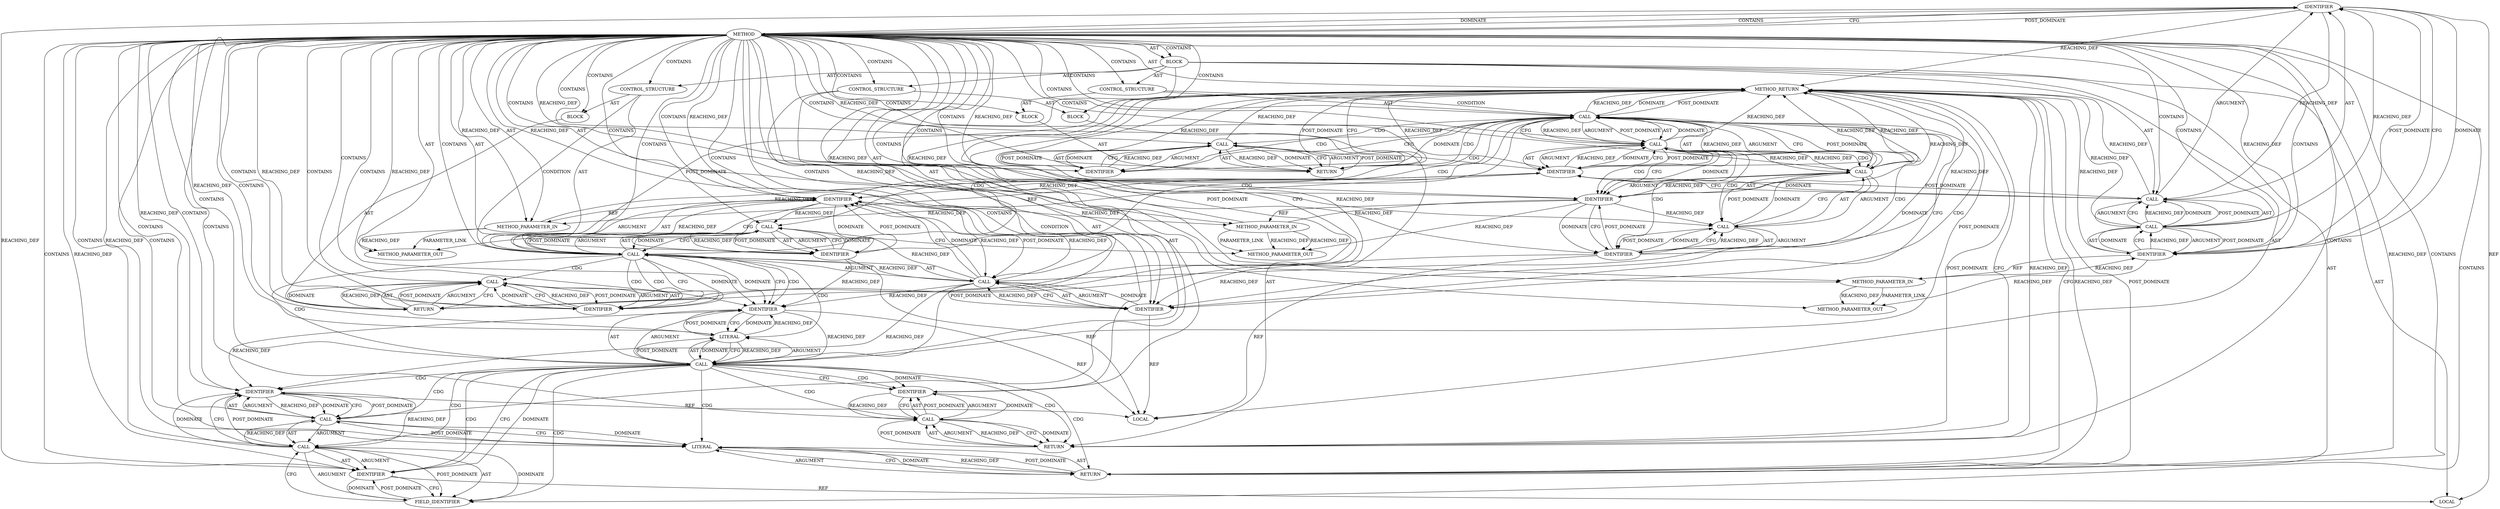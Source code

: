 digraph {
  7302 [label=IDENTIFIER ORDER=1 ARGUMENT_INDEX=1 CODE="ctx" COLUMN_NUMBER=22 LINE_NUMBER=720 TYPE_FULL_NAME="tls_context*" NAME="ctx"]
  7327 [label=CALL ORDER=1 ARGUMENT_INDEX=-1 CODE="-EFAULT" COLUMN_NUMBER=10 METHOD_FULL_NAME="<operator>.minus" LINE_NUMBER=727 TYPE_FULL_NAME="<empty>" DISPATCH_TYPE="STATIC_DISPATCH" SIGNATURE="" NAME="<operator>.minus"]
  7305 [label=LOCAL ORDER=3 CODE="unsigned int value" COLUMN_NUMBER=15 LINE_NUMBER=721 TYPE_FULL_NAME="unsigned int" NAME="value"]
  21473 [label=METHOD_PARAMETER_OUT ORDER=3 CODE="unsigned int optlen" IS_VARIADIC=false COLUMN_NUMBER=8 LINE_NUMBER=718 TYPE_FULL_NAME="unsigned int" EVALUATION_STRATEGY="BY_VALUE" INDEX=3 NAME="optlen"]
  7297 [label=METHOD_PARAMETER_IN ORDER=2 CODE="sockptr_t optval" IS_VARIADIC=false COLUMN_NUMBER=53 LINE_NUMBER=717 TYPE_FULL_NAME="sockptr_t" EVALUATION_STRATEGY="BY_VALUE" INDEX=2 NAME="optval"]
  7337 [label=CALL ORDER=7 ARGUMENT_INDEX=-1 CODE="ctx->zerocopy_sendfile = value" COLUMN_NUMBER=2 METHOD_FULL_NAME="<operator>.assignment" LINE_NUMBER=732 TYPE_FULL_NAME="<empty>" DISPATCH_TYPE="STATIC_DISPATCH" SIGNATURE="" NAME="<operator>.assignment"]
  7325 [label=BLOCK ORDER=2 ARGUMENT_INDEX=-1 CODE="<empty>" COLUMN_NUMBER=3 LINE_NUMBER=727 TYPE_FULL_NAME="void"]
  7328 [label=IDENTIFIER ORDER=1 ARGUMENT_INDEX=1 CODE="EFAULT" COLUMN_NUMBER=11 LINE_NUMBER=727 TYPE_FULL_NAME="ANY" NAME="EFAULT"]
  7340 [label=FIELD_IDENTIFIER ORDER=2 ARGUMENT_INDEX=2 CODE="zerocopy_sendfile" COLUMN_NUMBER=2 LINE_NUMBER=732 CANONICAL_NAME="zerocopy_sendfile"]
  7303 [label=CALL ORDER=2 ARGUMENT_INDEX=2 CODE="tls_get_ctx(sk)" COLUMN_NUMBER=28 METHOD_FULL_NAME="tls_get_ctx" LINE_NUMBER=720 TYPE_FULL_NAME="<empty>" DISPATCH_TYPE="STATIC_DISPATCH" SIGNATURE="" NAME="tls_get_ctx"]
  7344 [label=METHOD_RETURN ORDER=5 CODE="RET" COLUMN_NUMBER=1 LINE_NUMBER=717 TYPE_FULL_NAME="int" EVALUATION_STRATEGY="BY_VALUE"]
  7310 [label=CALL ORDER=2 ARGUMENT_INDEX=2 CODE="optlen != sizeof(value)" COLUMN_NUMBER=33 METHOD_FULL_NAME="<operator>.notEquals" LINE_NUMBER=723 TYPE_FULL_NAME="<empty>" DISPATCH_TYPE="STATIC_DISPATCH" SIGNATURE="" NAME="<operator>.notEquals"]
  7321 [label=IDENTIFIER ORDER=1 ARGUMENT_INDEX=1 CODE="value" COLUMN_NUMBER=25 LINE_NUMBER=726 TYPE_FULL_NAME="unsigned int" NAME="value"]
  7313 [label=IDENTIFIER ORDER=1 ARGUMENT_INDEX=1 CODE="value" COLUMN_NUMBER=50 LINE_NUMBER=723 TYPE_FULL_NAME="unsigned int" NAME="value"]
  7341 [label=IDENTIFIER ORDER=2 ARGUMENT_INDEX=2 CODE="value" COLUMN_NUMBER=27 LINE_NUMBER=732 TYPE_FULL_NAME="unsigned int" NAME="value"]
  7307 [label=CALL ORDER=1 ARGUMENT_INDEX=-1 CODE="sockptr_is_null(optval) || optlen != sizeof(value)" COLUMN_NUMBER=6 METHOD_FULL_NAME="<operator>.logicalOr" LINE_NUMBER=723 TYPE_FULL_NAME="<empty>" DISPATCH_TYPE="STATIC_DISPATCH" SIGNATURE="" NAME="<operator>.logicalOr"]
  7333 [label=BLOCK ORDER=2 ARGUMENT_INDEX=-1 CODE="<empty>" COLUMN_NUMBER=3 LINE_NUMBER=730 TYPE_FULL_NAME="void"]
  7339 [label=IDENTIFIER ORDER=1 ARGUMENT_INDEX=1 CODE="ctx" COLUMN_NUMBER=2 LINE_NUMBER=732 TYPE_FULL_NAME="tls_context*" NAME="ctx"]
  7326 [label=RETURN ORDER=1 ARGUMENT_INDEX=1 CODE="return -EFAULT;" COLUMN_NUMBER=3 LINE_NUMBER=727]
  7316 [label=CALL ORDER=1 ARGUMENT_INDEX=-1 CODE="-EINVAL" COLUMN_NUMBER=10 METHOD_FULL_NAME="<operator>.minus" LINE_NUMBER=724 TYPE_FULL_NAME="<empty>" DISPATCH_TYPE="STATIC_DISPATCH" SIGNATURE="" NAME="<operator>.minus"]
  7298 [label=METHOD_PARAMETER_IN ORDER=3 CODE="unsigned int optlen" IS_VARIADIC=false COLUMN_NUMBER=8 LINE_NUMBER=718 TYPE_FULL_NAME="unsigned int" EVALUATION_STRATEGY="BY_VALUE" INDEX=3 NAME="optlen"]
  7322 [label=IDENTIFIER ORDER=2 ARGUMENT_INDEX=2 CODE="optval" COLUMN_NUMBER=32 LINE_NUMBER=726 TYPE_FULL_NAME="sockptr_t" NAME="optval"]
  7312 [label=CALL ORDER=2 ARGUMENT_INDEX=2 CODE="sizeof(value)" COLUMN_NUMBER=43 METHOD_FULL_NAME="<operator>.sizeOf" LINE_NUMBER=723 TYPE_FULL_NAME="<empty>" DISPATCH_TYPE="STATIC_DISPATCH" SIGNATURE="" NAME="<operator>.sizeOf"]
  7317 [label=IDENTIFIER ORDER=1 ARGUMENT_INDEX=1 CODE="EINVAL" COLUMN_NUMBER=11 LINE_NUMBER=724 TYPE_FULL_NAME="ANY" NAME="EINVAL"]
  7306 [label=CONTROL_STRUCTURE CONTROL_STRUCTURE_TYPE="IF" ORDER=4 PARSER_TYPE_NAME="CASTIfStatement" ARGUMENT_INDEX=-1 CODE="if (sockptr_is_null(optval) || optlen != sizeof(value))" COLUMN_NUMBER=2 LINE_NUMBER=723]
  7296 [label=METHOD_PARAMETER_IN ORDER=1 CODE="struct sock *sk" IS_VARIADIC=false COLUMN_NUMBER=36 LINE_NUMBER=717 TYPE_FULL_NAME="sock*" EVALUATION_STRATEGY="BY_VALUE" INDEX=1 NAME="sk"]
  7311 [label=IDENTIFIER ORDER=1 ARGUMENT_INDEX=1 CODE="optlen" COLUMN_NUMBER=33 LINE_NUMBER=723 TYPE_FULL_NAME="unsigned int" NAME="optlen"]
  7323 [label=CALL ORDER=3 ARGUMENT_INDEX=3 CODE="sizeof(value)" COLUMN_NUMBER=40 METHOD_FULL_NAME="<operator>.sizeOf" LINE_NUMBER=726 TYPE_FULL_NAME="<empty>" DISPATCH_TYPE="STATIC_DISPATCH" SIGNATURE="" NAME="<operator>.sizeOf"]
  7332 [label=LITERAL ORDER=2 ARGUMENT_INDEX=2 CODE="1" COLUMN_NUMBER=14 LINE_NUMBER=729 TYPE_FULL_NAME="int"]
  7331 [label=IDENTIFIER ORDER=1 ARGUMENT_INDEX=1 CODE="value" COLUMN_NUMBER=6 LINE_NUMBER=729 TYPE_FULL_NAME="unsigned int" NAME="value"]
  7314 [label=BLOCK ORDER=2 ARGUMENT_INDEX=-1 CODE="<empty>" COLUMN_NUMBER=3 LINE_NUMBER=724 TYPE_FULL_NAME="void"]
  7300 [label=LOCAL ORDER=1 CODE="struct tls_context* ctx" COLUMN_NUMBER=21 LINE_NUMBER=720 TYPE_FULL_NAME="tls_context*" NAME="ctx"]
  7304 [label=IDENTIFIER ORDER=1 ARGUMENT_INDEX=1 CODE="sk" COLUMN_NUMBER=40 LINE_NUMBER=720 TYPE_FULL_NAME="sock*" NAME="sk"]
  7334 [label=RETURN ORDER=1 ARGUMENT_INDEX=1 CODE="return -EINVAL;" COLUMN_NUMBER=3 LINE_NUMBER=730]
  7299 [label=BLOCK ORDER=4 ARGUMENT_INDEX=-1 CODE="{
	struct tls_context *ctx = tls_get_ctx(sk);
	unsigned int value;

	if (sockptr_is_null(optval) || optlen != sizeof(value))
		return -EINVAL;

	if (copy_from_sockptr(&value, optval, sizeof(value)))
		return -EFAULT;

	if (value > 1)
		return -EINVAL;

	ctx->zerocopy_sendfile = value;

	return 0;
}" COLUMN_NUMBER=1 LINE_NUMBER=719 TYPE_FULL_NAME="void"]
  21472 [label=METHOD_PARAMETER_OUT ORDER=2 CODE="sockptr_t optval" IS_VARIADIC=false COLUMN_NUMBER=53 LINE_NUMBER=717 TYPE_FULL_NAME="sockptr_t" EVALUATION_STRATEGY="BY_VALUE" INDEX=2 NAME="optval"]
  7342 [label=RETURN ORDER=8 ARGUMENT_INDEX=-1 CODE="return 0;" COLUMN_NUMBER=2 LINE_NUMBER=734]
  7318 [label=CONTROL_STRUCTURE CONTROL_STRUCTURE_TYPE="IF" ORDER=5 PARSER_TYPE_NAME="CASTIfStatement" ARGUMENT_INDEX=-1 CODE="if (copy_from_sockptr(&value, optval, sizeof(value)))" COLUMN_NUMBER=2 LINE_NUMBER=726]
  7309 [label=IDENTIFIER ORDER=1 ARGUMENT_INDEX=1 CODE="optval" COLUMN_NUMBER=22 LINE_NUMBER=723 TYPE_FULL_NAME="sockptr_t" NAME="optval"]
  21471 [label=METHOD_PARAMETER_OUT ORDER=1 CODE="struct sock *sk" IS_VARIADIC=false COLUMN_NUMBER=36 LINE_NUMBER=717 TYPE_FULL_NAME="sock*" EVALUATION_STRATEGY="BY_VALUE" INDEX=1 NAME="sk"]
  7315 [label=RETURN ORDER=1 ARGUMENT_INDEX=1 CODE="return -EINVAL;" COLUMN_NUMBER=3 LINE_NUMBER=724]
  7295 [label=METHOD COLUMN_NUMBER=1 LINE_NUMBER=717 COLUMN_NUMBER_END=1 IS_EXTERNAL=false SIGNATURE="int do_tls_setsockopt_tx_zc (sock*,sockptr_t,unsigned int)" NAME="do_tls_setsockopt_tx_zc" AST_PARENT_TYPE="TYPE_DECL" AST_PARENT_FULL_NAME="tls_main.c:<global>" ORDER=112 CODE="static int do_tls_setsockopt_tx_zc(struct sock *sk, sockptr_t optval,
				   unsigned int optlen)
{
	struct tls_context *ctx = tls_get_ctx(sk);
	unsigned int value;

	if (sockptr_is_null(optval) || optlen != sizeof(value))
		return -EINVAL;

	if (copy_from_sockptr(&value, optval, sizeof(value)))
		return -EFAULT;

	if (value > 1)
		return -EINVAL;

	ctx->zerocopy_sendfile = value;

	return 0;
}" FULL_NAME="do_tls_setsockopt_tx_zc" LINE_NUMBER_END=735 FILENAME="tls_main.c"]
  7301 [label=CALL ORDER=2 ARGUMENT_INDEX=-1 CODE="*ctx = tls_get_ctx(sk)" COLUMN_NUMBER=21 METHOD_FULL_NAME="<operator>.assignment" LINE_NUMBER=720 TYPE_FULL_NAME="<empty>" DISPATCH_TYPE="STATIC_DISPATCH" SIGNATURE="" NAME="<operator>.assignment"]
  7338 [label=CALL ORDER=1 ARGUMENT_INDEX=1 CODE="ctx->zerocopy_sendfile" COLUMN_NUMBER=2 METHOD_FULL_NAME="<operator>.indirectFieldAccess" LINE_NUMBER=732 TYPE_FULL_NAME="<empty>" DISPATCH_TYPE="STATIC_DISPATCH" SIGNATURE="" NAME="<operator>.indirectFieldAccess"]
  7324 [label=IDENTIFIER ORDER=1 ARGUMENT_INDEX=1 CODE="value" COLUMN_NUMBER=47 LINE_NUMBER=726 TYPE_FULL_NAME="unsigned int" NAME="value"]
  7335 [label=CALL ORDER=1 ARGUMENT_INDEX=-1 CODE="-EINVAL" COLUMN_NUMBER=10 METHOD_FULL_NAME="<operator>.minus" LINE_NUMBER=730 TYPE_FULL_NAME="<empty>" DISPATCH_TYPE="STATIC_DISPATCH" SIGNATURE="" NAME="<operator>.minus"]
  7319 [label=CALL ORDER=1 ARGUMENT_INDEX=-1 CODE="copy_from_sockptr(&value, optval, sizeof(value))" COLUMN_NUMBER=6 METHOD_FULL_NAME="copy_from_sockptr" LINE_NUMBER=726 TYPE_FULL_NAME="<empty>" DISPATCH_TYPE="STATIC_DISPATCH" SIGNATURE="" NAME="copy_from_sockptr"]
  7330 [label=CALL ORDER=1 ARGUMENT_INDEX=-1 CODE="value > 1" COLUMN_NUMBER=6 METHOD_FULL_NAME="<operator>.greaterThan" LINE_NUMBER=729 TYPE_FULL_NAME="<empty>" DISPATCH_TYPE="STATIC_DISPATCH" SIGNATURE="" NAME="<operator>.greaterThan"]
  7329 [label=CONTROL_STRUCTURE CONTROL_STRUCTURE_TYPE="IF" ORDER=6 PARSER_TYPE_NAME="CASTIfStatement" ARGUMENT_INDEX=-1 CODE="if (value > 1)" COLUMN_NUMBER=2 LINE_NUMBER=729]
  7320 [label=CALL ORDER=1 ARGUMENT_INDEX=1 CODE="&value" COLUMN_NUMBER=24 METHOD_FULL_NAME="<operator>.addressOf" LINE_NUMBER=726 TYPE_FULL_NAME="<empty>" DISPATCH_TYPE="STATIC_DISPATCH" SIGNATURE="" NAME="<operator>.addressOf"]
  7336 [label=IDENTIFIER ORDER=1 ARGUMENT_INDEX=1 CODE="EINVAL" COLUMN_NUMBER=11 LINE_NUMBER=730 TYPE_FULL_NAME="ANY" NAME="EINVAL"]
  7308 [label=CALL ORDER=1 ARGUMENT_INDEX=1 CODE="sockptr_is_null(optval)" COLUMN_NUMBER=6 METHOD_FULL_NAME="sockptr_is_null" LINE_NUMBER=723 TYPE_FULL_NAME="<empty>" DISPATCH_TYPE="STATIC_DISPATCH" SIGNATURE="" NAME="sockptr_is_null"]
  7343 [label=LITERAL ORDER=1 ARGUMENT_INDEX=-1 CODE="0" COLUMN_NUMBER=9 LINE_NUMBER=734 TYPE_FULL_NAME="int"]
  7295 -> 21473 [label=AST ]
  7303 -> 7301 [label=CFG ]
  7301 -> 7303 [label=POST_DOMINATE ]
  7313 -> 7311 [label=POST_DOMINATE ]
  7327 -> 7328 [label=POST_DOMINATE ]
  7326 -> 7327 [label=AST ]
  7295 -> 7320 [label=CONTAINS ]
  7295 -> 7332 [label=CONTAINS ]
  7308 -> 7307 [label=DOMINATE ]
  7330 -> 7335 [label=CDG ]
  7308 -> 7309 [label=POST_DOMINATE ]
  7318 -> 7319 [label=AST ]
  7307 -> 7344 [label=REACHING_DEF VARIABLE="sockptr_is_null(optval) || optlen != sizeof(value)"]
  7315 -> 7316 [label=ARGUMENT ]
  7324 -> 7323 [label=CFG ]
  7311 -> 7298 [label=REF ]
  7308 -> 7310 [label=REACHING_DEF VARIABLE="sockptr_is_null(optval)"]
  7295 -> 7306 [label=CONTAINS ]
  7309 -> 21472 [label=REACHING_DEF VARIABLE="optval"]
  7330 -> 7339 [label=DOMINATE ]
  7328 -> 7327 [label=DOMINATE ]
  7302 -> 7304 [label=CFG ]
  7311 -> 7313 [label=CFG ]
  7338 -> 7341 [label=DOMINATE ]
  7307 -> 7322 [label=CDG ]
  7295 -> 7303 [label=CONTAINS ]
  7319 -> 7327 [label=CDG ]
  7295 -> 7309 [label=CONTAINS ]
  7310 -> 7307 [label=CFG ]
  7313 -> 7312 [label=DOMINATE ]
  7317 -> 7344 [label=REACHING_DEF VARIABLE="EINVAL"]
  7295 -> 7302 [label=DOMINATE ]
  7301 -> 7344 [label=REACHING_DEF VARIABLE="*ctx = tls_get_ctx(sk)"]
  7309 -> 7344 [label=REACHING_DEF VARIABLE="optval"]
  7295 -> 7333 [label=CONTAINS ]
  7295 -> 7308 [label=CONTAINS ]
  7332 -> 7331 [label=REACHING_DEF VARIABLE="1"]
  7299 -> 7342 [label=AST ]
  7321 -> 7320 [label=REACHING_DEF VARIABLE="value"]
  7344 -> 7319 [label=POST_DOMINATE ]
  7344 -> 7307 [label=POST_DOMINATE ]
  7295 -> 7324 [label=CONTAINS ]
  7324 -> 7331 [label=REACHING_DEF VARIABLE="value"]
  7307 -> 7310 [label=POST_DOMINATE ]
  7299 -> 7300 [label=AST ]
  7338 -> 7341 [label=CFG ]
  7314 -> 7315 [label=AST ]
  7302 -> 7295 [label=POST_DOMINATE ]
  7306 -> 7307 [label=AST ]
  7320 -> 7321 [label=AST ]
  7312 -> 7313 [label=AST ]
  7302 -> 7300 [label=REF ]
  7342 -> 7343 [label=POST_DOMINATE ]
  7332 -> 7330 [label=DOMINATE ]
  7335 -> 7334 [label=REACHING_DEF VARIABLE="-EINVAL"]
  7319 -> 7323 [label=POST_DOMINATE ]
  7296 -> 21471 [label=REACHING_DEF VARIABLE="sk"]
  7337 -> 7343 [label=CFG ]
  7319 -> 7322 [label=AST ]
  7295 -> 7341 [label=REACHING_DEF VARIABLE=""]
  7330 -> 7332 [label=ARGUMENT ]
  7330 -> 7336 [label=DOMINATE ]
  7295 -> 7321 [label=CONTAINS ]
  7295 -> 7327 [label=CONTAINS ]
  7295 -> 7302 [label=CONTAINS ]
  7295 -> 7318 [label=CONTAINS ]
  7342 -> 7344 [label=CFG ]
  7299 -> 7329 [label=AST ]
  7317 -> 7316 [label=DOMINATE ]
  7335 -> 7336 [label=AST ]
  7295 -> 7315 [label=CONTAINS ]
  7295 -> 7310 [label=CONTAINS ]
  7341 -> 7337 [label=REACHING_DEF VARIABLE="value"]
  7325 -> 7326 [label=AST ]
  7309 -> 7301 [label=POST_DOMINATE ]
  7330 -> 7331 [label=AST ]
  7295 -> 7326 [label=CONTAINS ]
  7308 -> 7307 [label=CFG ]
  7330 -> 7334 [label=CDG ]
  7303 -> 7344 [label=REACHING_DEF VARIABLE="tls_get_ctx(sk)"]
  7299 -> 7318 [label=AST ]
  7319 -> 7323 [label=ARGUMENT ]
  7320 -> 7322 [label=DOMINATE ]
  7328 -> 7327 [label=CFG ]
  7298 -> 7344 [label=REACHING_DEF VARIABLE="optlen"]
  7310 -> 7312 [label=ARGUMENT ]
  7342 -> 7344 [label=REACHING_DEF VARIABLE="<RET>"]
  7295 -> 7317 [label=CONTAINS ]
  7311 -> 7344 [label=REACHING_DEF VARIABLE="optlen"]
  7330 -> 7339 [label=CDG ]
  7319 -> 7320 [label=ARGUMENT ]
  7329 -> 7330 [label=CONDITION ]
  7334 -> 7344 [label=REACHING_DEF VARIABLE="<RET>"]
  7295 -> 7342 [label=REACHING_DEF VARIABLE=""]
  7295 -> 7322 [label=REACHING_DEF VARIABLE=""]
  7304 -> 7344 [label=REACHING_DEF VARIABLE="sk"]
  7295 -> 7336 [label=REACHING_DEF VARIABLE=""]
  7295 -> 7313 [label=CONTAINS ]
  7330 -> 7336 [label=CFG ]
  7330 -> 7342 [label=CDG ]
  7341 -> 7337 [label=DOMINATE ]
  7307 -> 7308 [label=ARGUMENT ]
  7338 -> 7340 [label=POST_DOMINATE ]
  7316 -> 7344 [label=REACHING_DEF VARIABLE="-EINVAL"]
  7317 -> 7316 [label=CFG ]
  7308 -> 7344 [label=REACHING_DEF VARIABLE="sockptr_is_null(optval)"]
  7313 -> 7312 [label=CFG ]
  7322 -> 7324 [label=CFG ]
  7330 -> 7339 [label=CFG ]
  7319 -> 7326 [label=CDG ]
  7309 -> 7297 [label=REF ]
  7308 -> 7312 [label=CDG ]
  7307 -> 7317 [label=CFG ]
  7324 -> 7322 [label=POST_DOMINATE ]
  7296 -> 21471 [label=PARAMETER_LINK ]
  7320 -> 7323 [label=REACHING_DEF VARIABLE="&value"]
  7295 -> 7302 [label=CFG ]
  7341 -> 7338 [label=POST_DOMINATE ]
  7302 -> 7301 [label=REACHING_DEF VARIABLE="ctx"]
  7301 -> 7303 [label=ARGUMENT ]
  7329 -> 7333 [label=AST ]
  7298 -> 7311 [label=REACHING_DEF VARIABLE="optlen"]
  7319 -> 7328 [label=CFG ]
  7303 -> 7302 [label=REACHING_DEF VARIABLE="tls_get_ctx(sk)"]
  7316 -> 7315 [label=REACHING_DEF VARIABLE="-EINVAL"]
  7344 -> 7330 [label=POST_DOMINATE ]
  7315 -> 7316 [label=POST_DOMINATE ]
  7318 -> 7325 [label=AST ]
  7336 -> 7335 [label=DOMINATE ]
  7295 -> 7296 [label=AST ]
  7295 -> 7316 [label=CONTAINS ]
  7303 -> 7301 [label=REACHING_DEF VARIABLE="tls_get_ctx(sk)"]
  7322 -> 7319 [label=REACHING_DEF VARIABLE="optval"]
  7307 -> 7321 [label=CFG ]
  7307 -> 7310 [label=AST ]
  7310 -> 7307 [label=REACHING_DEF VARIABLE="optlen != sizeof(value)"]
  7308 -> 7309 [label=AST ]
  7295 -> 7296 [label=REACHING_DEF VARIABLE=""]
  7337 -> 7341 [label=POST_DOMINATE ]
  7334 -> 7335 [label=POST_DOMINATE ]
  7322 -> 7323 [label=REACHING_DEF VARIABLE="optval"]
  7308 -> 7310 [label=CDG ]
  7320 -> 7322 [label=CFG ]
  7343 -> 7342 [label=REACHING_DEF VARIABLE="0"]
  7307 -> 7317 [label=DOMINATE ]
  7310 -> 7311 [label=AST ]
  7315 -> 7344 [label=CFG ]
  7320 -> 7341 [label=REACHING_DEF VARIABLE="&value"]
  7309 -> 7308 [label=REACHING_DEF VARIABLE="optval"]
  7295 -> 7334 [label=CONTAINS ]
  7295 -> 21472 [label=AST ]
  7297 -> 7309 [label=REACHING_DEF VARIABLE="optval"]
  7307 -> 7316 [label=CDG ]
  7315 -> 7344 [label=REACHING_DEF VARIABLE="<RET>"]
  7344 -> 7326 [label=POST_DOMINATE ]
  7327 -> 7328 [label=ARGUMENT ]
  7295 -> 7317 [label=REACHING_DEF VARIABLE=""]
  7295 -> 7335 [label=CONTAINS ]
  7337 -> 7343 [label=DOMINATE ]
  7298 -> 21473 [label=PARAMETER_LINK ]
  7301 -> 7309 [label=CFG ]
  7331 -> 7332 [label=CFG ]
  7339 -> 7340 [label=CFG ]
  7338 -> 7339 [label=ARGUMENT ]
  7307 -> 7319 [label=CDG ]
  7295 -> 7331 [label=CONTAINS ]
  7316 -> 7315 [label=DOMINATE ]
  7319 -> 7320 [label=AST ]
  7323 -> 7324 [label=POST_DOMINATE ]
  7295 -> 21471 [label=AST ]
  7319 -> 7331 [label=CFG ]
  7319 -> 7332 [label=CDG ]
  7334 -> 7335 [label=AST ]
  7302 -> 7304 [label=DOMINATE ]
  7316 -> 7317 [label=ARGUMENT ]
  7324 -> 7305 [label=REF ]
  7333 -> 7334 [label=AST ]
  7295 -> 7322 [label=CONTAINS ]
  7295 -> 7341 [label=CONTAINS ]
  7339 -> 7340 [label=DOMINATE ]
  7319 -> 7323 [label=AST ]
  7336 -> 7335 [label=REACHING_DEF VARIABLE="EINVAL"]
  7312 -> 7313 [label=POST_DOMINATE ]
  7310 -> 7312 [label=AST ]
  7334 -> 7335 [label=ARGUMENT ]
  7318 -> 7319 [label=CONDITION ]
  7324 -> 7323 [label=DOMINATE ]
  7295 -> 7299 [label=CONTAINS ]
  7312 -> 7313 [label=ARGUMENT ]
  7330 -> 7337 [label=CDG ]
  7299 -> 7301 [label=AST ]
  7327 -> 7326 [label=CFG ]
  7343 -> 7342 [label=CFG ]
  7295 -> 7331 [label=REACHING_DEF VARIABLE=""]
  7313 -> 7321 [label=REACHING_DEF VARIABLE="value"]
  7319 -> 7322 [label=ARGUMENT ]
  7331 -> 7332 [label=DOMINATE ]
  7307 -> 7324 [label=CDG ]
  7295 -> 7338 [label=CONTAINS ]
  7326 -> 7327 [label=POST_DOMINATE ]
  7295 -> 7325 [label=CONTAINS ]
  7322 -> 7324 [label=DOMINATE ]
  7322 -> 7320 [label=REACHING_DEF VARIABLE="optval"]
  7313 -> 7305 [label=REF ]
  7304 -> 7296 [label=REF ]
  7331 -> 7341 [label=REACHING_DEF VARIABLE="value"]
  7313 -> 7312 [label=REACHING_DEF VARIABLE="value"]
  7340 -> 7338 [label=DOMINATE ]
  7332 -> 7331 [label=POST_DOMINATE ]
  7331 -> 7305 [label=REF ]
  7344 -> 7334 [label=POST_DOMINATE ]
  7297 -> 21472 [label=REACHING_DEF VARIABLE="optval"]
  7304 -> 21471 [label=REACHING_DEF VARIABLE="sk"]
  7295 -> 7297 [label=REACHING_DEF VARIABLE=""]
  7310 -> 7311 [label=ARGUMENT ]
  7341 -> 7337 [label=CFG ]
  7295 -> 7311 [label=CONTAINS ]
  7326 -> 7327 [label=ARGUMENT ]
  7319 -> 7328 [label=DOMINATE ]
  7311 -> 7310 [label=REACHING_DEF VARIABLE="optlen"]
  7308 -> 7311 [label=DOMINATE ]
  7337 -> 7341 [label=AST ]
  7303 -> 7301 [label=DOMINATE ]
  7343 -> 7337 [label=POST_DOMINATE ]
  7330 -> 7331 [label=ARGUMENT ]
  7295 -> 7298 [label=AST ]
  7330 -> 7338 [label=CDG ]
  7304 -> 7303 [label=DOMINATE ]
  7307 -> 7308 [label=POST_DOMINATE ]
  7295 -> 7340 [label=CONTAINS ]
  7330 -> 7340 [label=CDG ]
  7295 -> 7336 [label=CONTAINS ]
  7330 -> 7332 [label=POST_DOMINATE ]
  7319 -> 7331 [label=CDG ]
  7307 -> 7308 [label=AST ]
  7340 -> 7338 [label=CFG ]
  7322 -> 7320 [label=POST_DOMINATE ]
  7306 -> 7314 [label=AST ]
  7332 -> 7330 [label=CFG ]
  7329 -> 7330 [label=AST ]
  7295 -> 7309 [label=REACHING_DEF VARIABLE=""]
  7337 -> 7338 [label=AST ]
  7311 -> 21473 [label=REACHING_DEF VARIABLE="optlen"]
  7315 -> 7316 [label=AST ]
  7299 -> 7305 [label=AST ]
  7334 -> 7344 [label=CFG ]
  7339 -> 7300 [label=REF ]
  7307 -> 7315 [label=CDG ]
  7307 -> 7310 [label=ARGUMENT ]
  7328 -> 7327 [label=REACHING_DEF VARIABLE="EFAULT"]
  7309 -> 7308 [label=DOMINATE ]
  7342 -> 7343 [label=AST ]
  7295 -> 7321 [label=REACHING_DEF VARIABLE=""]
  7307 -> 7344 [label=DOMINATE ]
  7343 -> 7342 [label=DOMINATE ]
  7295 -> 7319 [label=CONTAINS ]
  7338 -> 7337 [label=REACHING_DEF VARIABLE="ctx->zerocopy_sendfile"]
  7295 -> 7332 [label=REACHING_DEF VARIABLE=""]
  7308 -> 7311 [label=CDG ]
  7308 -> 7313 [label=CDG ]
  7326 -> 7344 [label=CFG ]
  7327 -> 7328 [label=AST ]
  7302 -> 7339 [label=REACHING_DEF VARIABLE="ctx"]
  7306 -> 7307 [label=CONDITION ]
  7310 -> 7308 [label=REACHING_DEF VARIABLE="optlen != sizeof(value)"]
  7338 -> 7339 [label=AST ]
  7295 -> 7337 [label=CONTAINS ]
  7323 -> 7324 [label=AST ]
  7301 -> 7303 [label=AST ]
  7342 -> 7343 [label=ARGUMENT ]
  7304 -> 7302 [label=POST_DOMINATE ]
  7322 -> 7297 [label=REF ]
  7320 -> 7321 [label=ARGUMENT ]
  7308 -> 7311 [label=CFG ]
  7335 -> 7336 [label=POST_DOMINATE ]
  7312 -> 7310 [label=CFG ]
  7316 -> 7315 [label=CFG ]
  7320 -> 7321 [label=POST_DOMINATE ]
  7296 -> 7304 [label=REACHING_DEF VARIABLE="sk"]
  7327 -> 7326 [label=DOMINATE ]
  7295 -> 7311 [label=REACHING_DEF VARIABLE=""]
  7295 -> 7343 [label=CONTAINS ]
  7323 -> 7324 [label=ARGUMENT ]
  7335 -> 7334 [label=CFG ]
  7299 -> 7306 [label=AST ]
  7295 -> 7339 [label=CONTAINS ]
  7295 -> 7339 [label=REACHING_DEF VARIABLE=""]
  7335 -> 7336 [label=ARGUMENT ]
  7316 -> 7317 [label=POST_DOMINATE ]
  7295 -> 7328 [label=CONTAINS ]
  7295 -> 7298 [label=REACHING_DEF VARIABLE=""]
  7308 -> 7309 [label=ARGUMENT ]
  7335 -> 7334 [label=DOMINATE ]
  7307 -> 7321 [label=CDG ]
  7336 -> 7335 [label=CFG ]
  7295 -> 7344 [label=AST ]
  7320 -> 7319 [label=REACHING_DEF VARIABLE="&value"]
  7304 -> 7303 [label=CFG ]
  7298 -> 21473 [label=REACHING_DEF VARIABLE="optlen"]
  7298 -> 21473 [label=REACHING_DEF VARIABLE="optlen"]
  7295 -> 7301 [label=CONTAINS ]
  7320 -> 7322 [label=REACHING_DEF VARIABLE="&value"]
  7295 -> 7314 [label=CONTAINS ]
  7309 -> 7308 [label=CFG ]
  7303 -> 7304 [label=ARGUMENT ]
  7295 -> 7297 [label=AST ]
  7295 -> 7328 [label=REACHING_DEF VARIABLE=""]
  7321 -> 7320 [label=CFG ]
  7310 -> 7312 [label=POST_DOMINATE ]
  7321 -> 7320 [label=DOMINATE ]
  7330 -> 7343 [label=CDG ]
  7307 -> 7320 [label=CDG ]
  7308 -> 7307 [label=REACHING_DEF VARIABLE="sockptr_is_null(optval)"]
  7295 -> 7330 [label=CONTAINS ]
  7323 -> 7319 [label=DOMINATE ]
  7320 -> 7331 [label=REACHING_DEF VARIABLE="&value"]
  7295 -> 7343 [label=REACHING_DEF VARIABLE=""]
  7313 -> 7344 [label=REACHING_DEF VARIABLE="value"]
  7319 -> 7331 [label=DOMINATE ]
  7295 -> 7299 [label=AST ]
  7319 -> 7330 [label=CDG ]
  7303 -> 7304 [label=POST_DOMINATE ]
  7301 -> 7302 [label=AST ]
  7302 -> 7344 [label=REACHING_DEF VARIABLE="ctx"]
  7323 -> 7319 [label=CFG ]
  7319 -> 7328 [label=CDG ]
  7307 -> 7323 [label=CDG ]
  7303 -> 7304 [label=AST ]
  7310 -> 7344 [label=REACHING_DEF VARIABLE="optlen != sizeof(value)"]
  7344 -> 7342 [label=POST_DOMINATE ]
  7331 -> 7330 [label=REACHING_DEF VARIABLE="value"]
  7295 -> 7304 [label=REACHING_DEF VARIABLE=""]
  7295 -> 7323 [label=CONTAINS ]
  7344 -> 7315 [label=POST_DOMINATE ]
  7295 -> 7312 [label=CONTAINS ]
  7340 -> 7339 [label=POST_DOMINATE ]
  7330 -> 7341 [label=CDG ]
  7327 -> 7326 [label=REACHING_DEF VARIABLE="-EFAULT"]
  7307 -> 7321 [label=DOMINATE ]
  7311 -> 7312 [label=REACHING_DEF VARIABLE="optlen"]
  7307 -> 7317 [label=CDG ]
  7295 -> 7304 [label=CONTAINS ]
  7324 -> 7323 [label=REACHING_DEF VARIABLE="value"]
  7326 -> 7344 [label=REACHING_DEF VARIABLE="<RET>"]
  7337 -> 7341 [label=ARGUMENT ]
  7301 -> 7302 [label=ARGUMENT ]
  7316 -> 7317 [label=AST ]
  7330 -> 7332 [label=AST ]
  7321 -> 7305 [label=REF ]
  7337 -> 7338 [label=ARGUMENT ]
  7301 -> 7309 [label=DOMINATE ]
  7341 -> 7305 [label=REF ]
  7330 -> 7336 [label=CDG ]
  7311 -> 7313 [label=DOMINATE ]
  7295 -> 7342 [label=CONTAINS ]
  7338 -> 7340 [label=ARGUMENT ]
  7341 -> 7338 [label=REACHING_DEF VARIABLE="value"]
  7295 -> 7307 [label=CONTAINS ]
  7299 -> 7337 [label=AST ]
  7295 -> 7329 [label=CONTAINS ]
  7312 -> 7310 [label=DOMINATE ]
  7304 -> 7303 [label=REACHING_DEF VARIABLE="sk"]
  7332 -> 7330 [label=REACHING_DEF VARIABLE="1"]
  7317 -> 7316 [label=REACHING_DEF VARIABLE="EINVAL"]
  7309 -> 7322 [label=REACHING_DEF VARIABLE="optval"]
  7338 -> 7340 [label=AST ]
  7297 -> 21472 [label=PARAMETER_LINK ]
}
